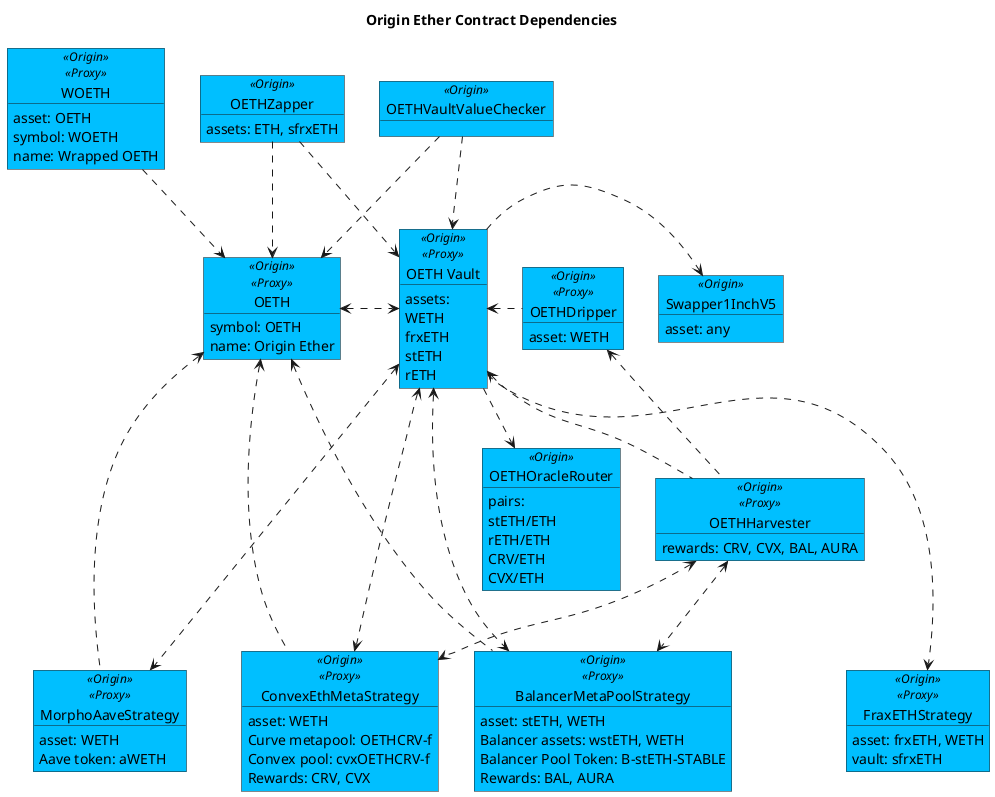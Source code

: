 @startuml

title "Origin Ether Contract Dependencies"

object "OETHZapper" as zap <<Origin>> #DeepSkyBlue {
    assets: ETH, sfrxETH
}

object "OETHDripper" as drip <<Origin>><<Proxy>> #DeepSkyBlue {
    asset: WETH
}

object "OETHVaultValueChecker" as checker <<Origin>> #DeepSkyBlue {
}

object "WOETH" as woeth <<Origin>><<Proxy>> #DeepSkyBlue {
    asset: OETH
    symbol: WOETH
    name: Wrapped OETH
}

object "OETH" as oeth <<Origin>><<Proxy>> #DeepSkyBlue {
    symbol: OETH
    name: Origin Ether
}

object "OETH Vault" as oethv <<Origin>><<Proxy>> #DeepSkyBlue {
assets:
  WETH
  frxETH
  stETH
  rETH
}

object "Swapper1InchV5" as swap <<Origin>> #DeepSkyBlue {
    asset: any
}

object "OETHHarvester" as harv <<Origin>><<Proxy>> #DeepSkyBlue {
    rewards: CRV, CVX, BAL, AURA
}

' Strategies
object "FraxETHStrategy" as frxethstrat <<Origin>><<Proxy>> #DeepSkyBlue {
    asset: frxETH, WETH
    vault: sfrxETH
}
object "ConvexEthMetaStrategy" as cvxStrat <<Origin>><<Proxy>> #DeepSkyBlue {
    asset: WETH
    Curve metapool: OETHCRV-f
    Convex pool: cvxOETHCRV-f
    Rewards: CRV, CVX
}
object "MorphoAaveStrategy" as morphAaveStrat <<Origin>><<Proxy>> #DeepSkyBlue {
    asset: WETH
    Aave token: aWETH
}

object "BalancerMetaPoolStrategy" as balancerStrat <<Origin>><<Proxy>> #DeepSkyBlue {
    asset: stETH, WETH
    Balancer assets: wstETH, WETH
    Balancer Pool Token: B-stETH-STABLE
    Rewards: BAL, AURA
}

' Oracle
object "OETHOracleRouter" as oracle <<Origin>> #DeepSkyBlue {
pairs:
    stETH/ETH
    rETH/ETH
    CRV/ETH
    CVX/ETH 
}

' object "EACAggregatorProxy" as chain <<Chainlink>> {
'     prices: CVX/ETH, CRV/ETH,\nrETH/ETH, stETH/ETH, frxETH/ETH,\nWETH/ETH 
' }

' ' SushiSwap
' object "UniswapV2Router02" as sushi <<SushiSwap>> {
'     pairs: CRV/ETH, CVX/ETH
' }

' ' Curve
' object "Gauge" as gauge <<Curve>> {
'     asset: OETHCRV-f
'     symbol: OETHCRV-f-gauge
'     name: Curve.fi OETHCRV-f Gauge Deposit
' }
' object "StableSwap" as crvPool <<Curve>> {
'     assets: [ETH, OETH]
'     symbol: OETHCRV-f
'     name: Curve.fi Factory Pool: OETH
' }
' ' Convex
' ' object "Booster" as cvxBoost <<Convex>> {
' ' }
' object "BaseRewardPool" as cvxPool <<Convex>> {
' }
' object "DepositToken" as cvxPoolLp <<Convex>> {
'     symbol: cvxOUSD3CRV-f
'     name: Origin Dollar Convex Deposit
' }

' ' Aave Morpho
' object "Morpho\nAave V2" as morphoV2 <<Morpho>> {
' }
' object "Morpho\nLens" as morphoLens <<Morpho>> {
' }

' object "aWETH" as aweth <<Aave>> {
'     symbol: aWETH
'     name: Aave interest bearing WETH
' }
' object "variableDebtWETH" as vdweth <<Aave>> {
'     symbol: variableDebtWETH
'     name: Aave variable debt bearing WETH
' }

' ' Assets

' object "sfrxETH" as sfrxeth <<FRAX>> {
'     asset: frxETH
'     symbol: sfrxETH
'     name: Staked Frax Ether
' }

' object "frxETH" as frxeth <<FRAX>> {
'     symbol: frxETH
'     name: Frax Ether
' }

' object "WETH9" as weth <<Dapphub>> {
'     symbol: WETH
'     name: Wrapped Ether
' }

' object "RocketTokenRETH" as reth <<Rocket Pool>> {
'     symbol: rETH
'     name: Rocket Pool ETH
' }

' object "Lido" as steth <<Lido>><<Proxy>> {
'     symbol: stETH
'     name: Liquid staked Ether 2.0
' }

' ' Rewards 
' object "ConvexToken" as cvx <<Convex>> {
'     symbol: CVX
'     name: Convex Token
' }

' object "Curve DAO Token" as crv <<Convex>> {
'     symbol: CRV
'     name: Curve DAO Token
' }

zap ..> oeth
zap ..> oethv
' zap ....> sfrxeth
' zap .....> frxeth
' zap .....> weth

' drip .....> weth
oethv <. drip

checker ..> oeth
checker ..> oethv

oethv <.. harv 
drip <.. harv 
' harv ...> sushi
' harv ...> cvx
' harv ...> crv

woeth ..> oeth
oeth <.> oethv
oethv ..> oracle
oethv .> swap
' oracle ...> chain


' Staked FRAX ETH Strategy
oethv ...> frxethstrat
' frxethstrat ..> sfrxeth

' Convex ETH Metapool Strategy
harv <..> cvxStrat
oethv <...> cvxStrat
oeth <... cvxStrat

' cvxStrat ..> crvPool
' cvxStrat ..> cvxPool
' cvxStrat ...> weth
' cvxStrat ...> cvx
' cvxStrat ...> crv
' cvxPool ..> cvxPoolLp
' cvxPool ..> crv
' cvxPool .> gauge
' gauge .> crvPool
' oeth <... crvPool

' Morpho Aave Strategy
oethv <...> morphAaveStrat
oeth <... morphAaveStrat
' morphAaveStrat ..> morphoV2
' morphAaveStrat ..> morphoLens
' morphoLens .> morphoV2
' morphoV2 ..> aweth
' morphoV2 ..> vdweth

' Balancer Strategy
oethv <...> balancerStrat
oeth <... balancerStrat
harv <..> balancerStrat

' ' Vault to Assets
' oethv .....> frxeth
' oethv .....> weth
' oethv .....> reth
' oethv .....> steth

' sfrxeth ..> frxeth

@enduml